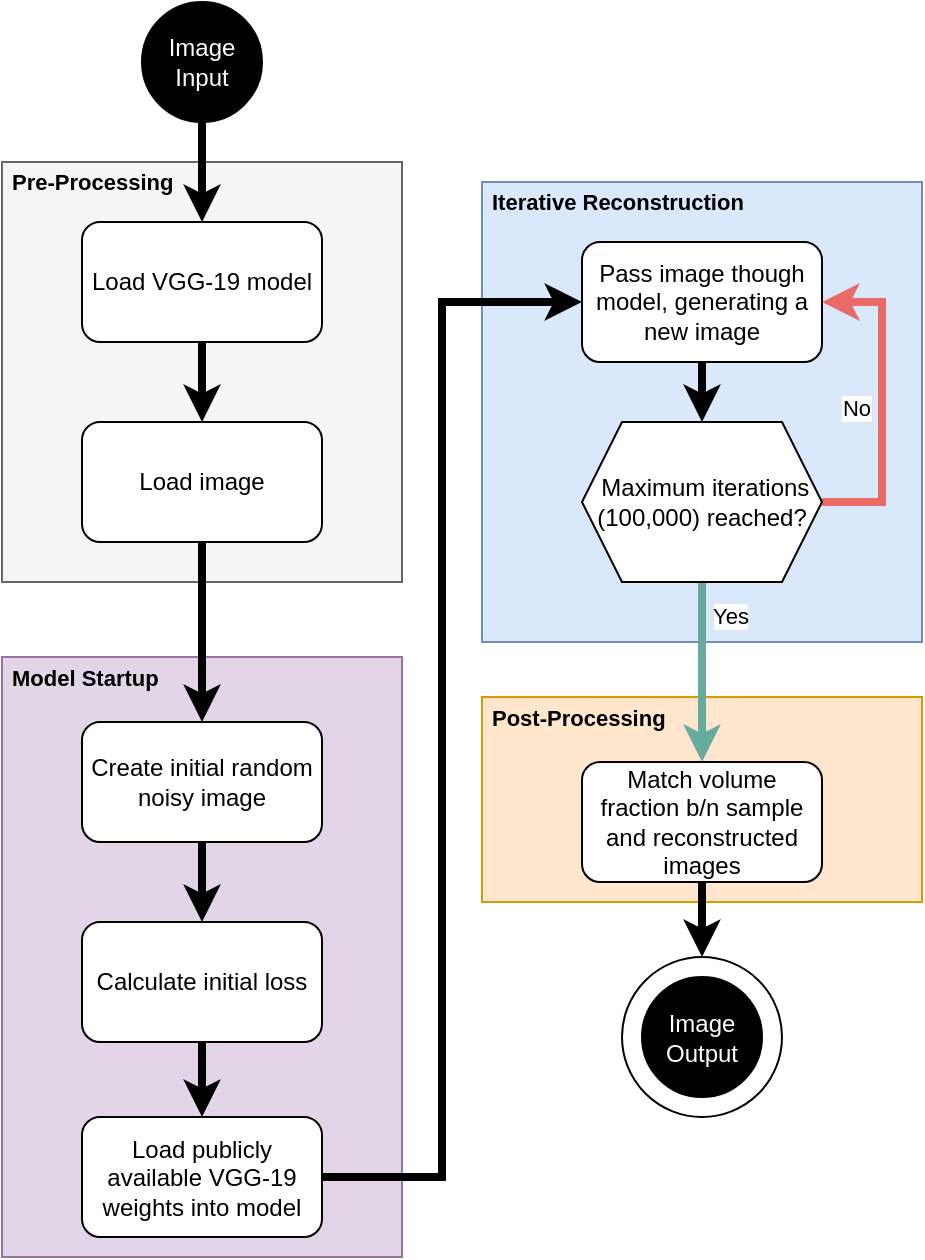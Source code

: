 <mxfile version="13.10.9" type="github">
  <diagram id="sONZI6ZC7E25tifdUFKx" name="Page-1">
    <mxGraphModel dx="666" dy="1097" grid="1" gridSize="10" guides="1" tooltips="1" connect="1" arrows="1" fold="1" page="1" pageScale="1" pageWidth="850" pageHeight="1100" math="0" shadow="0">
      <root>
        <mxCell id="0" />
        <mxCell id="1" parent="0" />
        <mxCell id="pr81yuW18T28Pr9Ib6hV-27" value="" style="rounded=0;whiteSpace=wrap;html=1;fillColor=#ffe6cc;strokeColor=#d79b00;" vertex="1" parent="1">
          <mxGeometry x="320" y="357.5" width="220" height="102.5" as="geometry" />
        </mxCell>
        <mxCell id="pr81yuW18T28Pr9Ib6hV-19" value="" style="rounded=0;whiteSpace=wrap;html=1;fillColor=#dae8fc;strokeColor=#6c8ebf;" vertex="1" parent="1">
          <mxGeometry x="320" y="100" width="220" height="230" as="geometry" />
        </mxCell>
        <mxCell id="pr81yuW18T28Pr9Ib6hV-16" value="" style="rounded=0;whiteSpace=wrap;html=1;fillColor=#e1d5e7;strokeColor=#9673a6;" vertex="1" parent="1">
          <mxGeometry x="80" y="337.5" width="200" height="300" as="geometry" />
        </mxCell>
        <mxCell id="pr81yuW18T28Pr9Ib6hV-12" value="" style="rounded=0;whiteSpace=wrap;html=1;fillColor=#f5f5f5;strokeColor=#666666;fontColor=#333333;" vertex="1" parent="1">
          <mxGeometry x="80" y="90" width="200" height="210" as="geometry" />
        </mxCell>
        <mxCell id="pr81yuW18T28Pr9Ib6hV-13" style="edgeStyle=orthogonalEdgeStyle;rounded=0;orthogonalLoop=1;jettySize=auto;html=1;exitX=0.5;exitY=1;exitDx=0;exitDy=0;entryX=0.5;entryY=0;entryDx=0;entryDy=0;strokeWidth=4;" edge="1" parent="1" source="pr81yuW18T28Pr9Ib6hV-4" target="pr81yuW18T28Pr9Ib6hV-6">
          <mxGeometry relative="1" as="geometry" />
        </mxCell>
        <mxCell id="pr81yuW18T28Pr9Ib6hV-4" value="&lt;font color=&quot;#ffffff&quot;&gt;Image&lt;br&gt;Input&lt;/font&gt;" style="ellipse;whiteSpace=wrap;html=1;aspect=fixed;fillColor=#000000;" vertex="1" parent="1">
          <mxGeometry x="150" y="10" width="60" height="60" as="geometry" />
        </mxCell>
        <mxCell id="pr81yuW18T28Pr9Ib6hV-14" style="edgeStyle=orthogonalEdgeStyle;rounded=0;orthogonalLoop=1;jettySize=auto;html=1;exitX=0.5;exitY=1;exitDx=0;exitDy=0;strokeWidth=4;" edge="1" parent="1" source="pr81yuW18T28Pr9Ib6hV-6" target="pr81yuW18T28Pr9Ib6hV-7">
          <mxGeometry relative="1" as="geometry" />
        </mxCell>
        <mxCell id="pr81yuW18T28Pr9Ib6hV-6" value="Load VGG-19 model" style="rounded=1;whiteSpace=wrap;html=1;" vertex="1" parent="1">
          <mxGeometry x="120" y="120" width="120" height="60" as="geometry" />
        </mxCell>
        <mxCell id="pr81yuW18T28Pr9Ib6hV-33" style="edgeStyle=orthogonalEdgeStyle;rounded=0;orthogonalLoop=1;jettySize=auto;html=1;exitX=0.5;exitY=1;exitDx=0;exitDy=0;entryX=0.5;entryY=0;entryDx=0;entryDy=0;strokeWidth=4;" edge="1" parent="1" source="pr81yuW18T28Pr9Ib6hV-7" target="pr81yuW18T28Pr9Ib6hV-10">
          <mxGeometry relative="1" as="geometry" />
        </mxCell>
        <mxCell id="pr81yuW18T28Pr9Ib6hV-7" value="Load image" style="rounded=1;whiteSpace=wrap;html=1;fillColor=#ffffff;" vertex="1" parent="1">
          <mxGeometry x="120" y="220" width="120" height="60" as="geometry" />
        </mxCell>
        <mxCell id="pr81yuW18T28Pr9Ib6hV-18" style="edgeStyle=orthogonalEdgeStyle;rounded=0;orthogonalLoop=1;jettySize=auto;html=1;exitX=0.5;exitY=1;exitDx=0;exitDy=0;entryX=0.5;entryY=0;entryDx=0;entryDy=0;strokeWidth=4;" edge="1" parent="1" source="pr81yuW18T28Pr9Ib6hV-8" target="pr81yuW18T28Pr9Ib6hV-9">
          <mxGeometry relative="1" as="geometry" />
        </mxCell>
        <mxCell id="pr81yuW18T28Pr9Ib6hV-8" value="Calculate initial loss" style="rounded=1;whiteSpace=wrap;html=1;fillColor=#ffffff;" vertex="1" parent="1">
          <mxGeometry x="120" y="470" width="120" height="60" as="geometry" />
        </mxCell>
        <mxCell id="pr81yuW18T28Pr9Ib6hV-34" style="edgeStyle=orthogonalEdgeStyle;rounded=0;orthogonalLoop=1;jettySize=auto;html=1;exitX=1;exitY=0.5;exitDx=0;exitDy=0;entryX=0;entryY=0.5;entryDx=0;entryDy=0;strokeColor=#000000;strokeWidth=4;" edge="1" parent="1" source="pr81yuW18T28Pr9Ib6hV-9" target="pr81yuW18T28Pr9Ib6hV-11">
          <mxGeometry relative="1" as="geometry">
            <Array as="points">
              <mxPoint x="300" y="598" />
              <mxPoint x="300" y="160" />
            </Array>
          </mxGeometry>
        </mxCell>
        <mxCell id="pr81yuW18T28Pr9Ib6hV-9" value="Load publicly available VGG-19 weights into model" style="rounded=1;whiteSpace=wrap;html=1;fillColor=#ffffff;" vertex="1" parent="1">
          <mxGeometry x="120" y="567.5" width="120" height="60" as="geometry" />
        </mxCell>
        <mxCell id="pr81yuW18T28Pr9Ib6hV-17" style="edgeStyle=orthogonalEdgeStyle;rounded=0;orthogonalLoop=1;jettySize=auto;html=1;exitX=0.5;exitY=1;exitDx=0;exitDy=0;entryX=0.5;entryY=0;entryDx=0;entryDy=0;strokeWidth=4;" edge="1" parent="1" source="pr81yuW18T28Pr9Ib6hV-10" target="pr81yuW18T28Pr9Ib6hV-8">
          <mxGeometry relative="1" as="geometry" />
        </mxCell>
        <mxCell id="pr81yuW18T28Pr9Ib6hV-10" value="Create initial random noisy image" style="rounded=1;whiteSpace=wrap;html=1;fillColor=#ffffff;" vertex="1" parent="1">
          <mxGeometry x="120" y="370" width="120" height="60" as="geometry" />
        </mxCell>
        <mxCell id="pr81yuW18T28Pr9Ib6hV-22" style="edgeStyle=orthogonalEdgeStyle;rounded=0;orthogonalLoop=1;jettySize=auto;html=1;exitX=0.5;exitY=1;exitDx=0;exitDy=0;entryX=0.5;entryY=0;entryDx=0;entryDy=0;strokeWidth=4;" edge="1" parent="1" source="pr81yuW18T28Pr9Ib6hV-11" target="pr81yuW18T28Pr9Ib6hV-21">
          <mxGeometry relative="1" as="geometry" />
        </mxCell>
        <mxCell id="pr81yuW18T28Pr9Ib6hV-11" value="Pass image though model, generating a new image" style="rounded=1;whiteSpace=wrap;html=1;fillColor=#ffffff;" vertex="1" parent="1">
          <mxGeometry x="370" y="130" width="120" height="60" as="geometry" />
        </mxCell>
        <mxCell id="pr81yuW18T28Pr9Ib6hV-24" style="edgeStyle=orthogonalEdgeStyle;rounded=0;orthogonalLoop=1;jettySize=auto;html=1;exitX=1;exitY=0.5;exitDx=0;exitDy=0;entryX=1;entryY=0.5;entryDx=0;entryDy=0;strokeWidth=4;strokeColor=#EA6B66;" edge="1" parent="1" source="pr81yuW18T28Pr9Ib6hV-21" target="pr81yuW18T28Pr9Ib6hV-11">
          <mxGeometry relative="1" as="geometry">
            <Array as="points">
              <mxPoint x="520" y="260" />
              <mxPoint x="520" y="160" />
            </Array>
          </mxGeometry>
        </mxCell>
        <mxCell id="pr81yuW18T28Pr9Ib6hV-36" value="No" style="edgeLabel;html=1;align=center;verticalAlign=middle;resizable=0;points=[];" vertex="1" connectable="0" parent="pr81yuW18T28Pr9Ib6hV-24">
          <mxGeometry x="-0.035" relative="1" as="geometry">
            <mxPoint x="-13" as="offset" />
          </mxGeometry>
        </mxCell>
        <mxCell id="pr81yuW18T28Pr9Ib6hV-26" style="edgeStyle=orthogonalEdgeStyle;rounded=0;orthogonalLoop=1;jettySize=auto;html=1;exitX=0.5;exitY=1;exitDx=0;exitDy=0;strokeWidth=4;strokeColor=#67AB9F;entryX=0.5;entryY=0;entryDx=0;entryDy=0;" edge="1" parent="1" source="pr81yuW18T28Pr9Ib6hV-21" target="pr81yuW18T28Pr9Ib6hV-25">
          <mxGeometry relative="1" as="geometry">
            <mxPoint x="429" y="391" as="targetPoint" />
          </mxGeometry>
        </mxCell>
        <mxCell id="pr81yuW18T28Pr9Ib6hV-35" value="Yes" style="edgeLabel;html=1;align=center;verticalAlign=middle;resizable=0;points=[];" vertex="1" connectable="0" parent="pr81yuW18T28Pr9Ib6hV-26">
          <mxGeometry x="-0.713" y="-1" relative="1" as="geometry">
            <mxPoint x="15" y="4.05" as="offset" />
          </mxGeometry>
        </mxCell>
        <mxCell id="pr81yuW18T28Pr9Ib6hV-21" value="&amp;nbsp;Maximum iterations (100,000) reached?" style="shape=hexagon;perimeter=hexagonPerimeter2;whiteSpace=wrap;html=1;fixedSize=1;fillColor=#ffffff;" vertex="1" parent="1">
          <mxGeometry x="370" y="220" width="120" height="80" as="geometry" />
        </mxCell>
        <mxCell id="pr81yuW18T28Pr9Ib6hV-32" style="edgeStyle=orthogonalEdgeStyle;rounded=0;orthogonalLoop=1;jettySize=auto;html=1;exitX=0.5;exitY=1;exitDx=0;exitDy=0;strokeWidth=4;" edge="1" parent="1" source="pr81yuW18T28Pr9Ib6hV-25" target="pr81yuW18T28Pr9Ib6hV-2">
          <mxGeometry relative="1" as="geometry" />
        </mxCell>
        <mxCell id="pr81yuW18T28Pr9Ib6hV-25" value="Match volume&lt;br&gt;fraction b/n sample&lt;br&gt;and reconstructed images" style="rounded=1;whiteSpace=wrap;html=1;fillColor=#ffffff;" vertex="1" parent="1">
          <mxGeometry x="370" y="390" width="120" height="60" as="geometry" />
        </mxCell>
        <mxCell id="pr81yuW18T28Pr9Ib6hV-31" value="" style="group" vertex="1" connectable="0" parent="1">
          <mxGeometry x="390" y="487.5" width="80" height="80" as="geometry" />
        </mxCell>
        <mxCell id="pr81yuW18T28Pr9Ib6hV-30" value="&lt;font color=&quot;#ffffff&quot;&gt;Image&lt;br&gt;Output&lt;br&gt;&lt;/font&gt;" style="ellipse;whiteSpace=wrap;html=1;aspect=fixed;fillColor=#000000;" vertex="1" parent="pr81yuW18T28Pr9Ib6hV-31">
          <mxGeometry x="10" y="10" width="60" height="60" as="geometry" />
        </mxCell>
        <mxCell id="pr81yuW18T28Pr9Ib6hV-2" value="" style="ellipse;whiteSpace=wrap;html=1;aspect=fixed;fillColor=none;" vertex="1" parent="pr81yuW18T28Pr9Ib6hV-31">
          <mxGeometry width="80" height="80" as="geometry" />
        </mxCell>
        <mxCell id="pr81yuW18T28Pr9Ib6hV-37" value="&lt;h1 style=&quot;font-size: 11px;&quot;&gt;Pre-Processing&lt;/h1&gt;" style="text;html=1;strokeColor=none;fillColor=none;spacing=5;spacingTop=-20;whiteSpace=wrap;overflow=hidden;rounded=0;fontSize=11;verticalAlign=middle;" vertex="1" parent="1">
          <mxGeometry x="80" y="90" width="190" height="40" as="geometry" />
        </mxCell>
        <mxCell id="pr81yuW18T28Pr9Ib6hV-38" value="&lt;h1 style=&quot;font-size: 11px&quot;&gt;Model Startup&lt;/h1&gt;" style="text;html=1;strokeColor=none;fillColor=none;spacing=5;spacingTop=-20;whiteSpace=wrap;overflow=hidden;rounded=0;fontSize=11;verticalAlign=middle;" vertex="1" parent="1">
          <mxGeometry x="80" y="337.5" width="190" height="40" as="geometry" />
        </mxCell>
        <mxCell id="pr81yuW18T28Pr9Ib6hV-39" value="&lt;h1 style=&quot;font-size: 11px&quot;&gt;Iterative Reconstruction&lt;/h1&gt;" style="text;html=1;strokeColor=none;fillColor=none;spacing=5;spacingTop=-20;whiteSpace=wrap;overflow=hidden;rounded=0;fontSize=11;verticalAlign=middle;" vertex="1" parent="1">
          <mxGeometry x="320" y="100" width="190" height="40" as="geometry" />
        </mxCell>
        <mxCell id="pr81yuW18T28Pr9Ib6hV-40" value="&lt;h1 style=&quot;font-size: 11px&quot;&gt;Post-Processing&lt;/h1&gt;" style="text;html=1;strokeColor=none;fillColor=none;spacing=5;spacingTop=-20;whiteSpace=wrap;overflow=hidden;rounded=0;fontSize=11;verticalAlign=middle;" vertex="1" parent="1">
          <mxGeometry x="320" y="357.5" width="190" height="40" as="geometry" />
        </mxCell>
      </root>
    </mxGraphModel>
  </diagram>
</mxfile>
